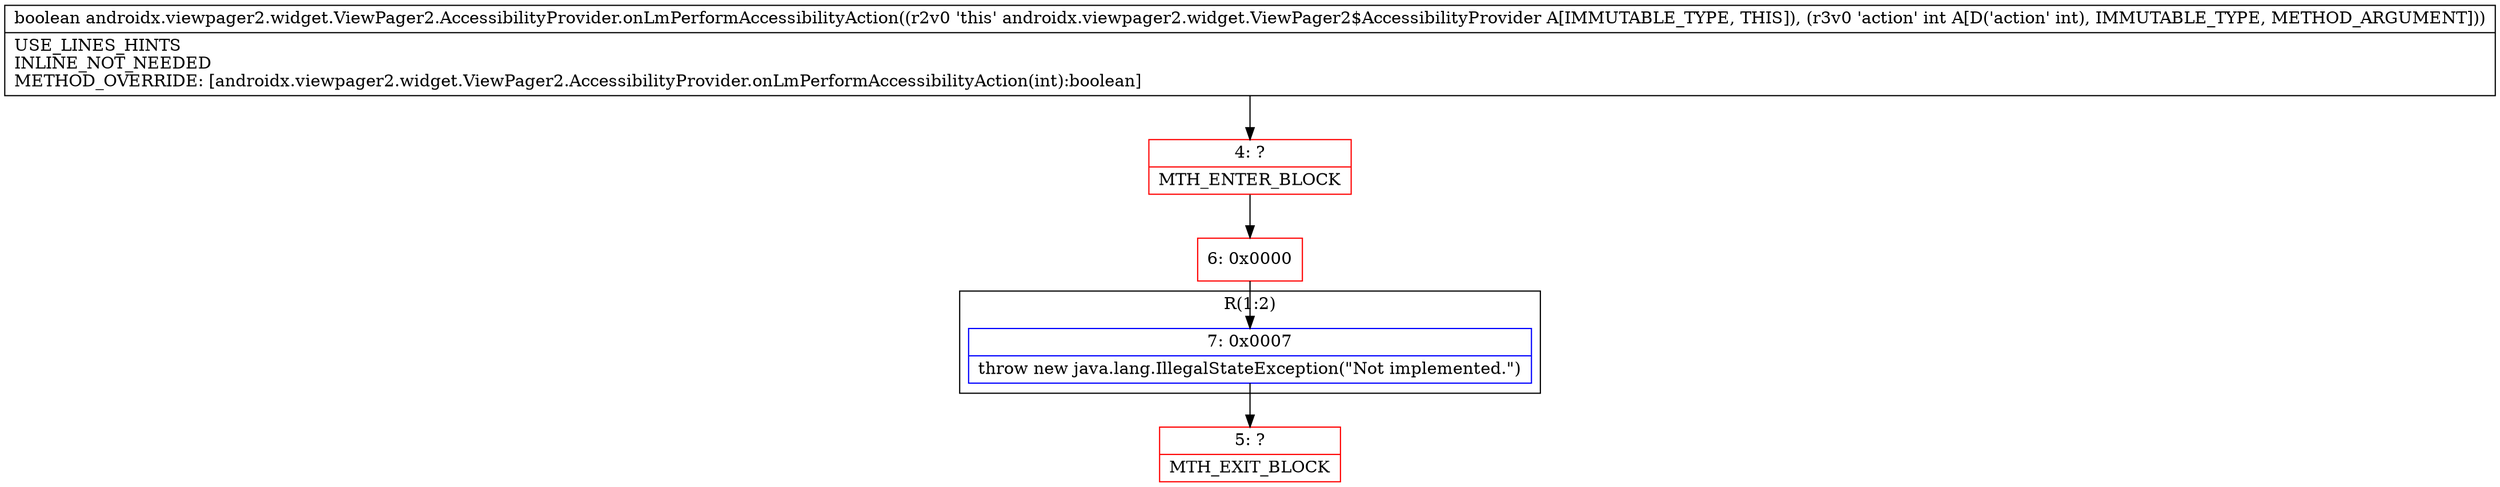 digraph "CFG forandroidx.viewpager2.widget.ViewPager2.AccessibilityProvider.onLmPerformAccessibilityAction(I)Z" {
subgraph cluster_Region_242536663 {
label = "R(1:2)";
node [shape=record,color=blue];
Node_7 [shape=record,label="{7\:\ 0x0007|throw new java.lang.IllegalStateException(\"Not implemented.\")\l}"];
}
Node_4 [shape=record,color=red,label="{4\:\ ?|MTH_ENTER_BLOCK\l}"];
Node_6 [shape=record,color=red,label="{6\:\ 0x0000}"];
Node_5 [shape=record,color=red,label="{5\:\ ?|MTH_EXIT_BLOCK\l}"];
MethodNode[shape=record,label="{boolean androidx.viewpager2.widget.ViewPager2.AccessibilityProvider.onLmPerformAccessibilityAction((r2v0 'this' androidx.viewpager2.widget.ViewPager2$AccessibilityProvider A[IMMUTABLE_TYPE, THIS]), (r3v0 'action' int A[D('action' int), IMMUTABLE_TYPE, METHOD_ARGUMENT]))  | USE_LINES_HINTS\lINLINE_NOT_NEEDED\lMETHOD_OVERRIDE: [androidx.viewpager2.widget.ViewPager2.AccessibilityProvider.onLmPerformAccessibilityAction(int):boolean]\l}"];
MethodNode -> Node_4;Node_7 -> Node_5;
Node_4 -> Node_6;
Node_6 -> Node_7;
}


